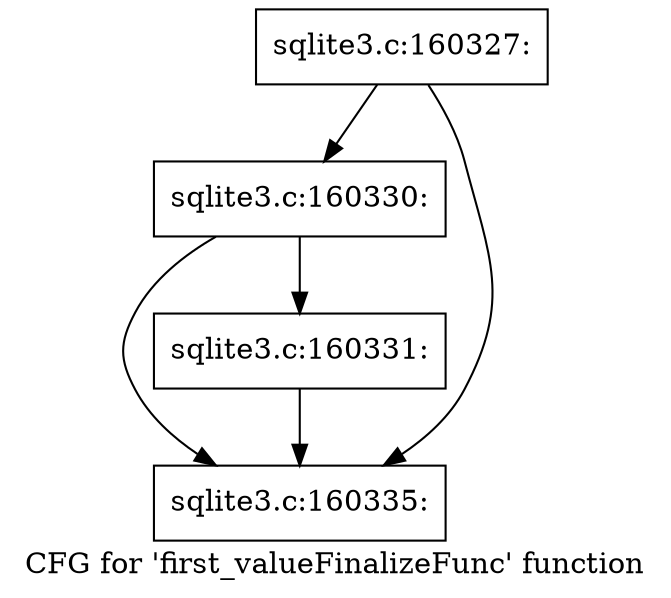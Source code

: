 digraph "CFG for 'first_valueFinalizeFunc' function" {
	label="CFG for 'first_valueFinalizeFunc' function";

	Node0x55c0fa70c980 [shape=record,label="{sqlite3.c:160327:}"];
	Node0x55c0fa70c980 -> Node0x55c0fa70f880;
	Node0x55c0fa70c980 -> Node0x55c0fa70f830;
	Node0x55c0fa70f880 [shape=record,label="{sqlite3.c:160330:}"];
	Node0x55c0fa70f880 -> Node0x55c0fa70ef50;
	Node0x55c0fa70f880 -> Node0x55c0fa70f830;
	Node0x55c0fa70ef50 [shape=record,label="{sqlite3.c:160331:}"];
	Node0x55c0fa70ef50 -> Node0x55c0fa70f830;
	Node0x55c0fa70f830 [shape=record,label="{sqlite3.c:160335:}"];
}
